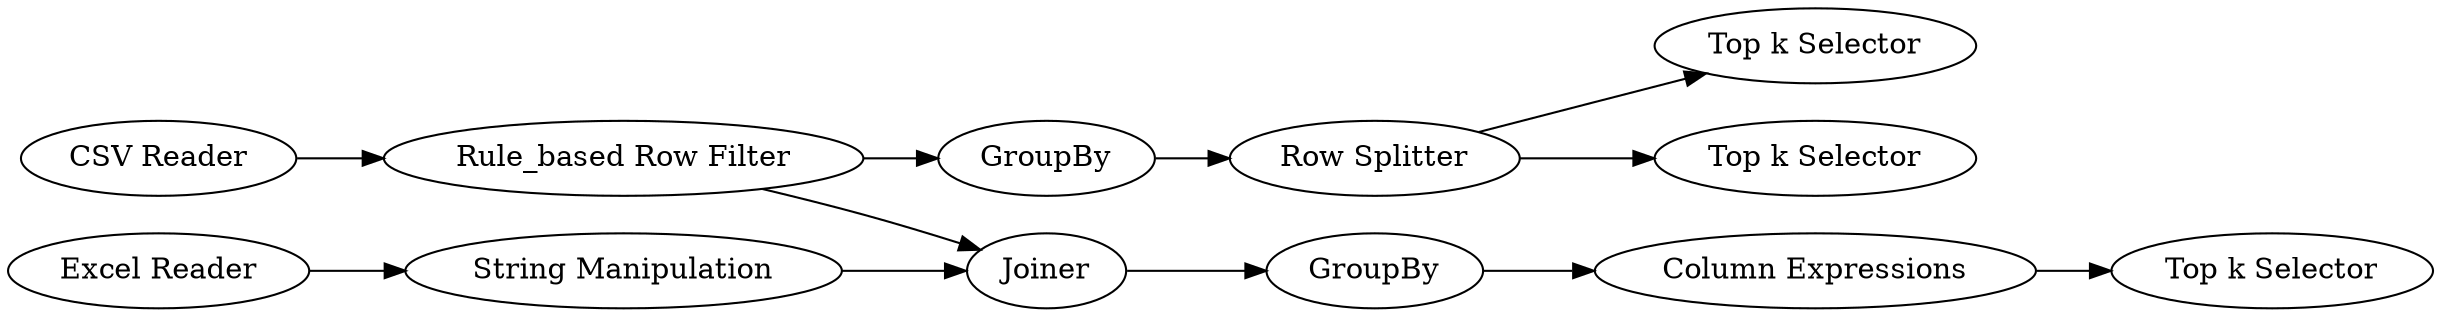 digraph {
	"2981341032075430112_12" [label="Top k Selector"]
	"2981341032075430112_4" [label=GroupBy]
	"2981341032075430112_6" [label="Top k Selector"]
	"2981341032075430112_9" [label=Joiner]
	"2981341032075430112_2" [label="CSV Reader"]
	"2981341032075430112_5" [label="Row Splitter"]
	"2981341032075430112_10" [label=GroupBy]
	"2981341032075430112_3" [label="Rule_based Row Filter"]
	"2981341032075430112_7" [label="Top k Selector"]
	"2981341032075430112_8" [label="String Manipulation"]
	"2981341032075430112_11" [label="Column Expressions"]
	"2981341032075430112_1" [label="Excel Reader"]
	"2981341032075430112_9" -> "2981341032075430112_10"
	"2981341032075430112_11" -> "2981341032075430112_12"
	"2981341032075430112_3" -> "2981341032075430112_9"
	"2981341032075430112_1" -> "2981341032075430112_8"
	"2981341032075430112_5" -> "2981341032075430112_7"
	"2981341032075430112_2" -> "2981341032075430112_3"
	"2981341032075430112_3" -> "2981341032075430112_4"
	"2981341032075430112_5" -> "2981341032075430112_6"
	"2981341032075430112_10" -> "2981341032075430112_11"
	"2981341032075430112_8" -> "2981341032075430112_9"
	"2981341032075430112_4" -> "2981341032075430112_5"
	rankdir=LR
}
